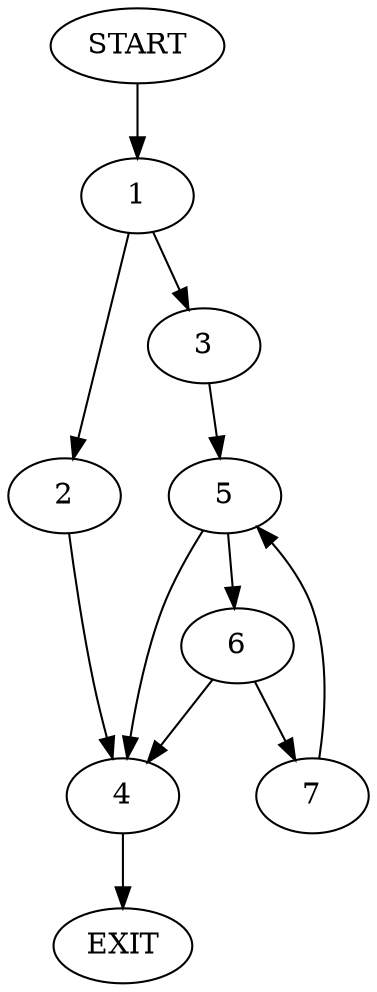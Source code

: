digraph {
0 [label="START"];
1;
2;
3;
4;
5;
6;
7;
8 [label="EXIT"];
0 -> 1;
1 -> 2;
1 -> 3;
2 -> 4;
3 -> 5;
4 -> 8;
5 -> 6;
5 -> 4;
6 -> 7;
6 -> 4;
7 -> 5;
}